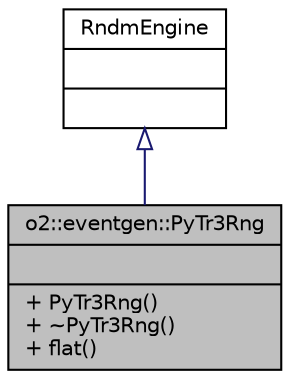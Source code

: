 digraph "o2::eventgen::PyTr3Rng"
{
 // INTERACTIVE_SVG=YES
  bgcolor="transparent";
  edge [fontname="Helvetica",fontsize="10",labelfontname="Helvetica",labelfontsize="10"];
  node [fontname="Helvetica",fontsize="10",shape=record];
  Node1 [label="{o2::eventgen::PyTr3Rng\n||+ PyTr3Rng()\l+ ~PyTr3Rng()\l+ flat()\l}",height=0.2,width=0.4,color="black", fillcolor="grey75", style="filled" fontcolor="black"];
  Node2 -> Node1 [dir="back",color="midnightblue",fontsize="10",style="solid",arrowtail="onormal",fontname="Helvetica"];
  Node2 [label="{RndmEngine\n||}",height=0.2,width=0.4,color="black",URL="$dd/d9e/classRndmEngine.html"];
}
